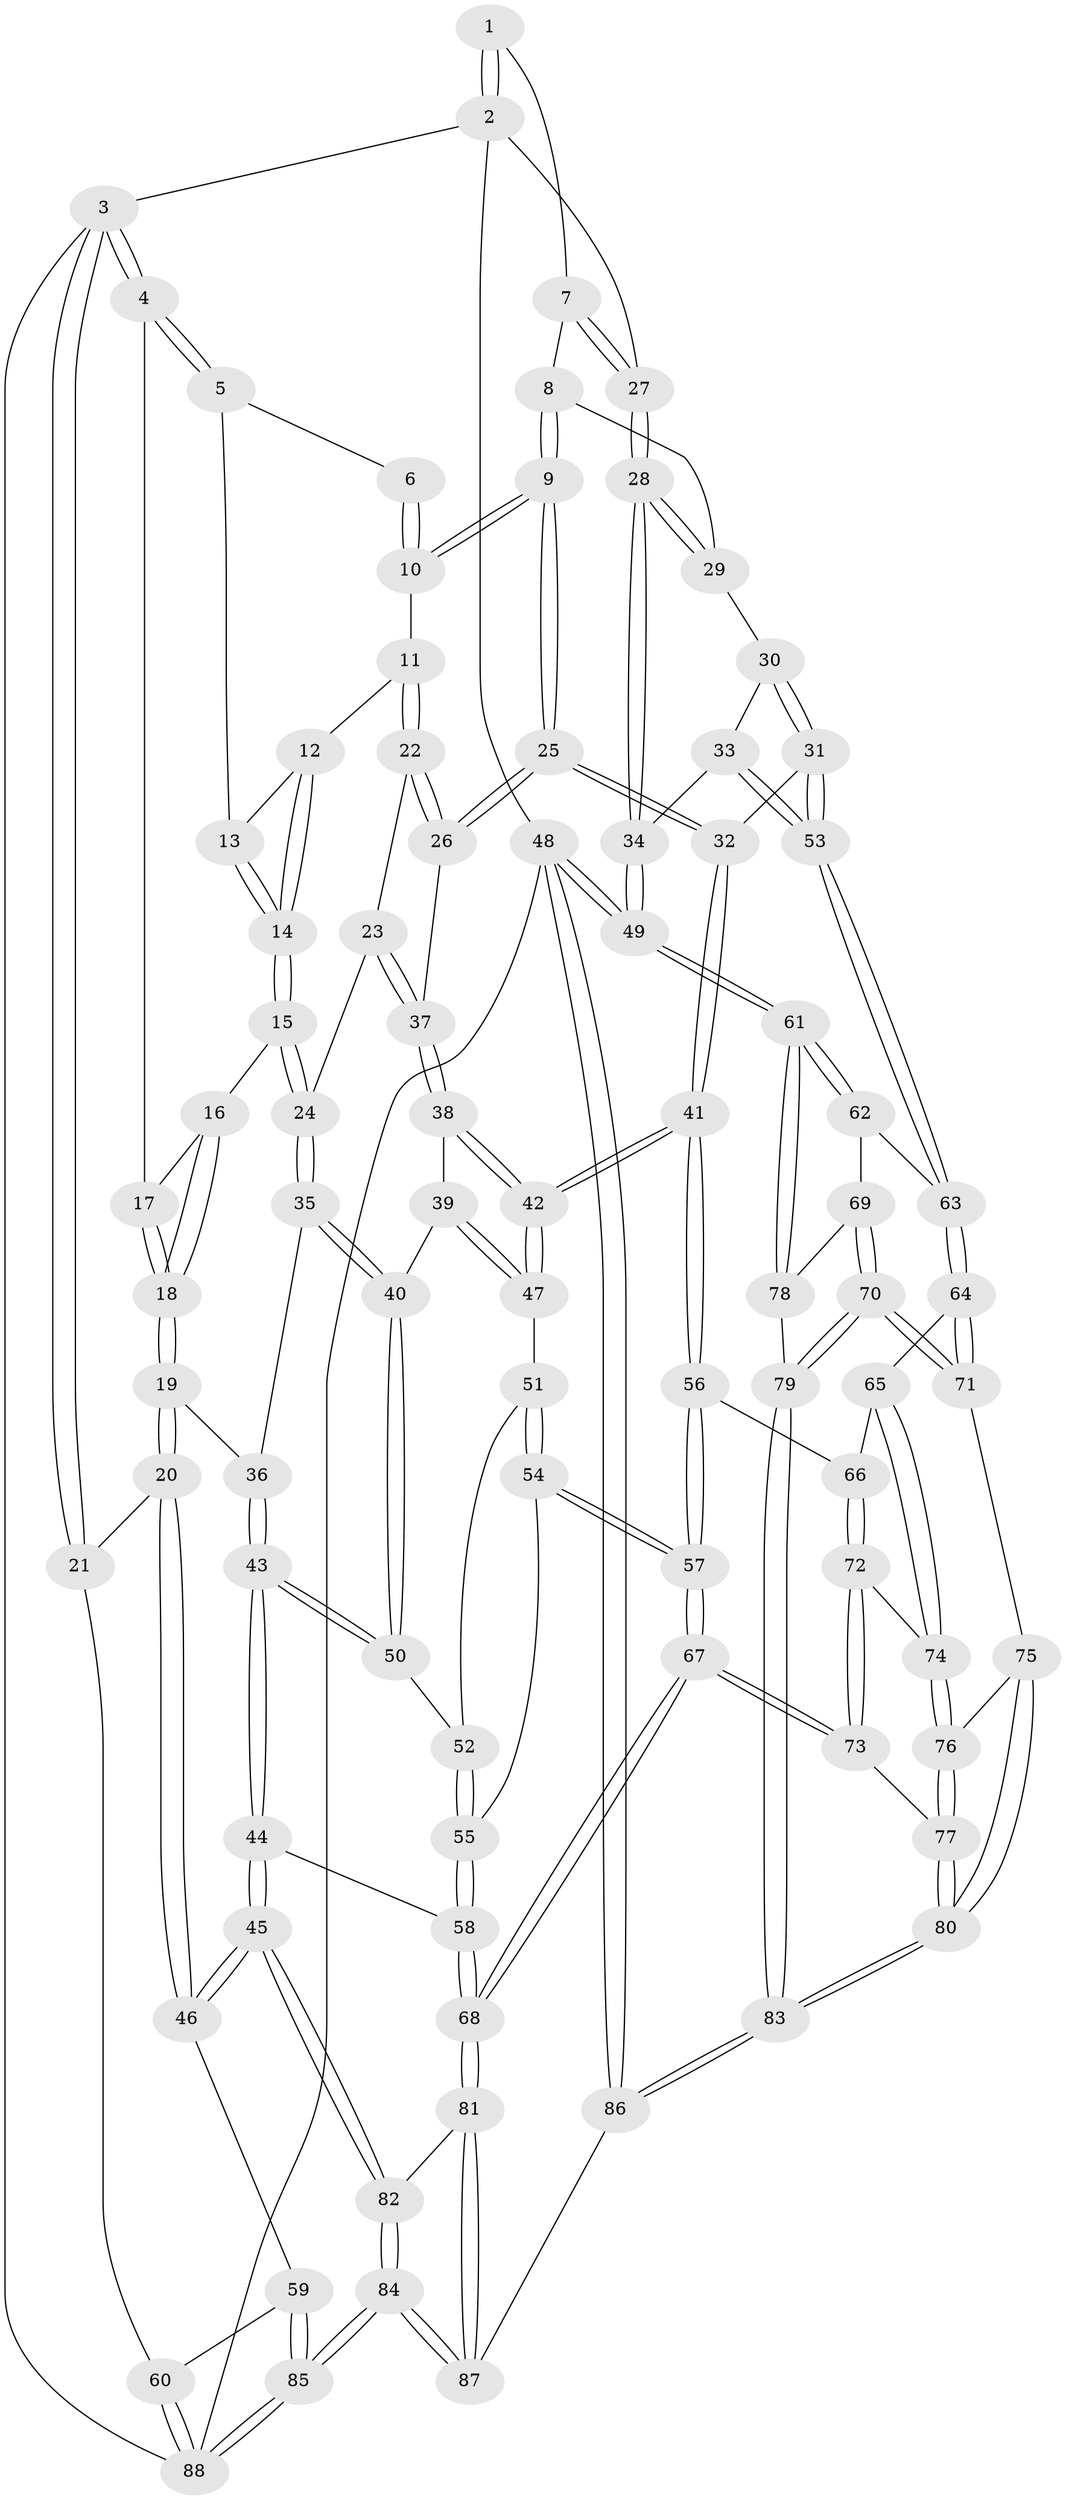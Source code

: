 // Generated by graph-tools (version 1.1) at 2025/38/03/09/25 02:38:52]
// undirected, 88 vertices, 217 edges
graph export_dot {
graph [start="1"]
  node [color=gray90,style=filled];
  1 [pos="+0.6787436425592333+0"];
  2 [pos="+1+0"];
  3 [pos="+0+0"];
  4 [pos="+0+0"];
  5 [pos="+0.010840699458518085+0"];
  6 [pos="+0.5154990163079652+0"];
  7 [pos="+0.7166710738214063+0.20874614459614518"];
  8 [pos="+0.7043254183607638+0.2216767705907987"];
  9 [pos="+0.6774231032992979+0.2345828948463916"];
  10 [pos="+0.49189402586972547+0.00022989776164232585"];
  11 [pos="+0.4310990311837762+0.069649080101224"];
  12 [pos="+0.42055859265129814+0.07179776638444986"];
  13 [pos="+0.23567358724029078+0"];
  14 [pos="+0.28645308434449884+0.13117243411482216"];
  15 [pos="+0.22197370586409457+0.2620580760387572"];
  16 [pos="+0.17035764714321053+0.2652453119263052"];
  17 [pos="+0.010361658311769256+0"];
  18 [pos="+0.044259252594943746+0.3423058059531969"];
  19 [pos="+0.043211499324397794+0.3430191251379104"];
  20 [pos="+0+0.3594268680919648"];
  21 [pos="+0+0.3546142859310101"];
  22 [pos="+0.4321526590334881+0.08468476909046858"];
  23 [pos="+0.39862160787824547+0.3074249624615609"];
  24 [pos="+0.3385440377993943+0.3202221329176393"];
  25 [pos="+0.6260904699787702+0.3007803636412457"];
  26 [pos="+0.5832622041424023+0.30953638765651703"];
  27 [pos="+1+0"];
  28 [pos="+1+0.2627144457477178"];
  29 [pos="+0.8304376113712657+0.32318839165892005"];
  30 [pos="+0.8471610602515688+0.37495597268500613"];
  31 [pos="+0.8058265658815049+0.5437500905861665"];
  32 [pos="+0.7318590794255311+0.5353087809891205"];
  33 [pos="+1+0.3903480107052006"];
  34 [pos="+1+0.336104947600732"];
  35 [pos="+0.3282775376547251+0.4972824822646566"];
  36 [pos="+0.09340938850442132+0.41493957547876387"];
  37 [pos="+0.533749472269074+0.32638954219813593"];
  38 [pos="+0.4992018941382301+0.47717651803293637"];
  39 [pos="+0.4629342599341356+0.4998841044579801"];
  40 [pos="+0.32863527082008753+0.4996768685698821"];
  41 [pos="+0.6406237894527407+0.614872245631159"];
  42 [pos="+0.5923113444308475+0.5869662247352028"];
  43 [pos="+0.20715701672983072+0.6535034791751286"];
  44 [pos="+0.1901791768069056+0.7098157502353255"];
  45 [pos="+0.1606198400961962+0.7312704474388638"];
  46 [pos="+0.1389928925678575+0.7324155180021239"];
  47 [pos="+0.46097577543867785+0.5857748558466053"];
  48 [pos="+1+1"];
  49 [pos="+1+0.7952199543201877"];
  50 [pos="+0.3132357120090973+0.5492149992812457"];
  51 [pos="+0.44022840272446173+0.6034822575588433"];
  52 [pos="+0.3495640633243361+0.5686346548241582"];
  53 [pos="+0.8362086945333175+0.5566077102413819"];
  54 [pos="+0.45269081200733835+0.6795861942282688"];
  55 [pos="+0.40953716040626537+0.6852007610979062"];
  56 [pos="+0.634102418629714+0.6372167994174747"];
  57 [pos="+0.5338334426664767+0.739352418070255"];
  58 [pos="+0.26634557980230483+0.7356299803204852"];
  59 [pos="+0.03797516398815494+0.7597536860360451"];
  60 [pos="+0+0.7598120393665156"];
  61 [pos="+1+0.7914926689884597"];
  62 [pos="+0.9226910904225993+0.66744960839484"];
  63 [pos="+0.8719735941733386+0.6289304895428304"];
  64 [pos="+0.816984975302869+0.721972625402185"];
  65 [pos="+0.7453328506920323+0.7447303102305579"];
  66 [pos="+0.689782284881777+0.7152137537413715"];
  67 [pos="+0.5061636627173469+0.8929906241213275"];
  68 [pos="+0.4909540770119742+0.909687006448965"];
  69 [pos="+0.8763213215130362+0.8248613261999358"];
  70 [pos="+0.8403217623021091+0.8402125106479768"];
  71 [pos="+0.8342104946132478+0.8371532432734504"];
  72 [pos="+0.6834065412354704+0.8029155855763753"];
  73 [pos="+0.5960108684178567+0.883619735314718"];
  74 [pos="+0.7588051967101718+0.8208585968400859"];
  75 [pos="+0.7806881296867257+0.8390645440549239"];
  76 [pos="+0.7669724741616645+0.8309048639081728"];
  77 [pos="+0.6336509243937737+0.8924258303119601"];
  78 [pos="+0.9563042093358686+0.8322264062961785"];
  79 [pos="+0.8714334755492092+0.9870226442818106"];
  80 [pos="+0.7317196527396879+0.9417293276518464"];
  81 [pos="+0.4632160267758728+1"];
  82 [pos="+0.18645291115500556+0.8573380824471445"];
  83 [pos="+0.8900805262721283+1"];
  84 [pos="+0.1043926362158169+1"];
  85 [pos="+0.06319410992317363+1"];
  86 [pos="+0.9287201664171671+1"];
  87 [pos="+0.45011721903804+1"];
  88 [pos="+0+1"];
  1 -- 2;
  1 -- 2;
  1 -- 7;
  2 -- 3;
  2 -- 27;
  2 -- 48;
  3 -- 4;
  3 -- 4;
  3 -- 21;
  3 -- 21;
  3 -- 88;
  4 -- 5;
  4 -- 5;
  4 -- 17;
  5 -- 6;
  5 -- 13;
  6 -- 10;
  6 -- 10;
  7 -- 8;
  7 -- 27;
  7 -- 27;
  8 -- 9;
  8 -- 9;
  8 -- 29;
  9 -- 10;
  9 -- 10;
  9 -- 25;
  9 -- 25;
  10 -- 11;
  11 -- 12;
  11 -- 22;
  11 -- 22;
  12 -- 13;
  12 -- 14;
  12 -- 14;
  13 -- 14;
  13 -- 14;
  14 -- 15;
  14 -- 15;
  15 -- 16;
  15 -- 24;
  15 -- 24;
  16 -- 17;
  16 -- 18;
  16 -- 18;
  17 -- 18;
  17 -- 18;
  18 -- 19;
  18 -- 19;
  19 -- 20;
  19 -- 20;
  19 -- 36;
  20 -- 21;
  20 -- 46;
  20 -- 46;
  21 -- 60;
  22 -- 23;
  22 -- 26;
  22 -- 26;
  23 -- 24;
  23 -- 37;
  23 -- 37;
  24 -- 35;
  24 -- 35;
  25 -- 26;
  25 -- 26;
  25 -- 32;
  25 -- 32;
  26 -- 37;
  27 -- 28;
  27 -- 28;
  28 -- 29;
  28 -- 29;
  28 -- 34;
  28 -- 34;
  29 -- 30;
  30 -- 31;
  30 -- 31;
  30 -- 33;
  31 -- 32;
  31 -- 53;
  31 -- 53;
  32 -- 41;
  32 -- 41;
  33 -- 34;
  33 -- 53;
  33 -- 53;
  34 -- 49;
  34 -- 49;
  35 -- 36;
  35 -- 40;
  35 -- 40;
  36 -- 43;
  36 -- 43;
  37 -- 38;
  37 -- 38;
  38 -- 39;
  38 -- 42;
  38 -- 42;
  39 -- 40;
  39 -- 47;
  39 -- 47;
  40 -- 50;
  40 -- 50;
  41 -- 42;
  41 -- 42;
  41 -- 56;
  41 -- 56;
  42 -- 47;
  42 -- 47;
  43 -- 44;
  43 -- 44;
  43 -- 50;
  43 -- 50;
  44 -- 45;
  44 -- 45;
  44 -- 58;
  45 -- 46;
  45 -- 46;
  45 -- 82;
  45 -- 82;
  46 -- 59;
  47 -- 51;
  48 -- 49;
  48 -- 49;
  48 -- 86;
  48 -- 86;
  48 -- 88;
  49 -- 61;
  49 -- 61;
  50 -- 52;
  51 -- 52;
  51 -- 54;
  51 -- 54;
  52 -- 55;
  52 -- 55;
  53 -- 63;
  53 -- 63;
  54 -- 55;
  54 -- 57;
  54 -- 57;
  55 -- 58;
  55 -- 58;
  56 -- 57;
  56 -- 57;
  56 -- 66;
  57 -- 67;
  57 -- 67;
  58 -- 68;
  58 -- 68;
  59 -- 60;
  59 -- 85;
  59 -- 85;
  60 -- 88;
  60 -- 88;
  61 -- 62;
  61 -- 62;
  61 -- 78;
  61 -- 78;
  62 -- 63;
  62 -- 69;
  63 -- 64;
  63 -- 64;
  64 -- 65;
  64 -- 71;
  64 -- 71;
  65 -- 66;
  65 -- 74;
  65 -- 74;
  66 -- 72;
  66 -- 72;
  67 -- 68;
  67 -- 68;
  67 -- 73;
  67 -- 73;
  68 -- 81;
  68 -- 81;
  69 -- 70;
  69 -- 70;
  69 -- 78;
  70 -- 71;
  70 -- 71;
  70 -- 79;
  70 -- 79;
  71 -- 75;
  72 -- 73;
  72 -- 73;
  72 -- 74;
  73 -- 77;
  74 -- 76;
  74 -- 76;
  75 -- 76;
  75 -- 80;
  75 -- 80;
  76 -- 77;
  76 -- 77;
  77 -- 80;
  77 -- 80;
  78 -- 79;
  79 -- 83;
  79 -- 83;
  80 -- 83;
  80 -- 83;
  81 -- 82;
  81 -- 87;
  81 -- 87;
  82 -- 84;
  82 -- 84;
  83 -- 86;
  83 -- 86;
  84 -- 85;
  84 -- 85;
  84 -- 87;
  84 -- 87;
  85 -- 88;
  85 -- 88;
  86 -- 87;
}
